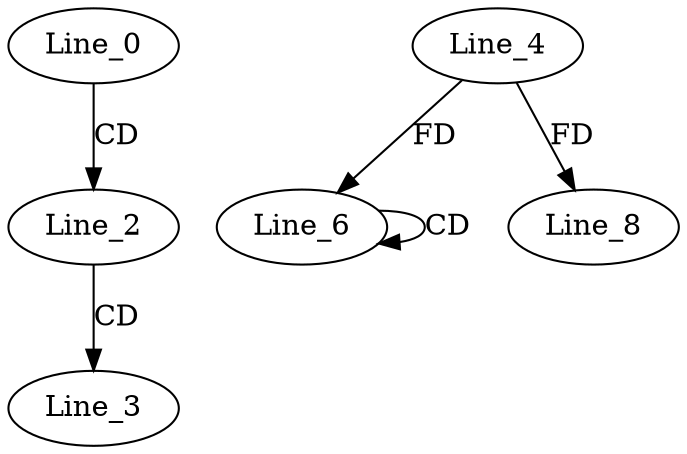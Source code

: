 digraph G {
  Line_0;
  Line_2;
  Line_3;
  Line_4;
  Line_6;
  Line_6;
  Line_8;
  Line_8;
  Line_8;
  Line_0 -> Line_2 [ label="CD" ];
  Line_2 -> Line_3 [ label="CD" ];
  Line_6 -> Line_6 [ label="CD" ];
  Line_4 -> Line_6 [ label="FD" ];
  Line_4 -> Line_8 [ label="FD" ];
}
